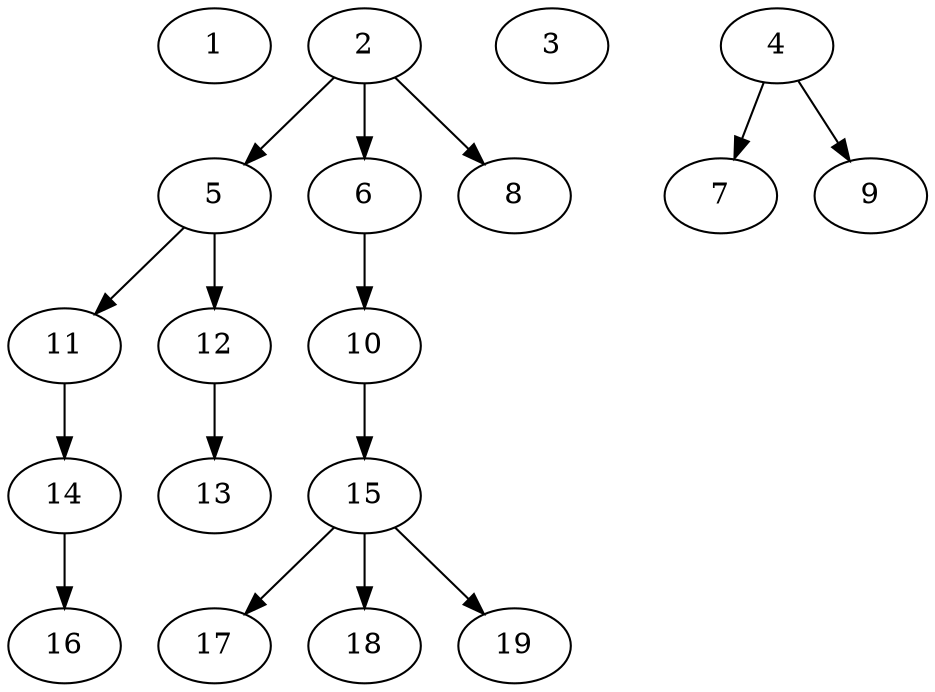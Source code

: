 // DAG (tier=1-easy, mode=compute, n=19, ccr=0.272, fat=0.476, density=0.233, regular=0.613, jump=0.068, mindata=262144, maxdata=2097152)
// DAG automatically generated by daggen at Sun Aug 24 16:33:32 2025
// /home/ermia/Project/Environments/daggen/bin/daggen --dot --ccr 0.272 --fat 0.476 --regular 0.613 --density 0.233 --jump 0.068 --mindata 262144 --maxdata 2097152 -n 19 
digraph G {
  1 [size="6369332526019516", alpha="0.13", expect_size="3184666263009758"]
  2 [size="454568204162302", alpha="0.15", expect_size="227284102081151"]
  2 -> 5 [size ="25193414131712"]
  2 -> 6 [size ="25193414131712"]
  2 -> 8 [size ="25193414131712"]
  3 [size="147484352204560", alpha="0.05", expect_size="73742176102280"]
  4 [size="1022648420027488", alpha="0.00", expect_size="511324210013744"]
  4 -> 7 [size ="2725458739200"]
  4 -> 9 [size ="2725458739200"]
  5 [size="5027912287998967808", alpha="0.08", expect_size="2513956143999483904"]
  5 -> 11 [size ="23479118200832"]
  5 -> 12 [size ="23479118200832"]
  6 [size="202005751957291008", alpha="0.14", expect_size="101002875978645504"]
  6 -> 10 [size ="2754223276032"]
  7 [size="30243281809674152", alpha="0.12", expect_size="15121640904837076"]
  8 [size="5293934177463304192", alpha="0.02", expect_size="2646967088731652096"]
  9 [size="7647422298273611776", alpha="0.15", expect_size="3823711149136805888"]
  10 [size="584665602127425", alpha="0.01", expect_size="292332801063712"]
  10 -> 15 [size ="13317754060800"]
  11 [size="15407573667948742", alpha="0.18", expect_size="7703786833974371"]
  11 -> 14 [size ="21314077196288"]
  12 [size="252205969663066112", alpha="0.20", expect_size="126102984831533056"]
  12 -> 13 [size ="3193450790912"]
  13 [size="3641906518318712", alpha="0.05", expect_size="1820953259159356"]
  14 [size="74003360251904000", alpha="0.15", expect_size="37001680125952000"]
  14 -> 16 [size ="1410125004800"]
  15 [size="161858613140928", alpha="0.05", expect_size="80929306570464"]
  15 -> 17 [size ="9354438770688"]
  15 -> 18 [size ="9354438770688"]
  15 -> 19 [size ="9354438770688"]
  16 [size="1079777001907871", alpha="0.12", expect_size="539888500953935"]
  17 [size="3325749563905140", alpha="0.18", expect_size="1662874781952570"]
  18 [size="45512014590067064", alpha="0.09", expect_size="22756007295033532"]
  19 [size="12558959073777", alpha="0.04", expect_size="6279479536888"]
}